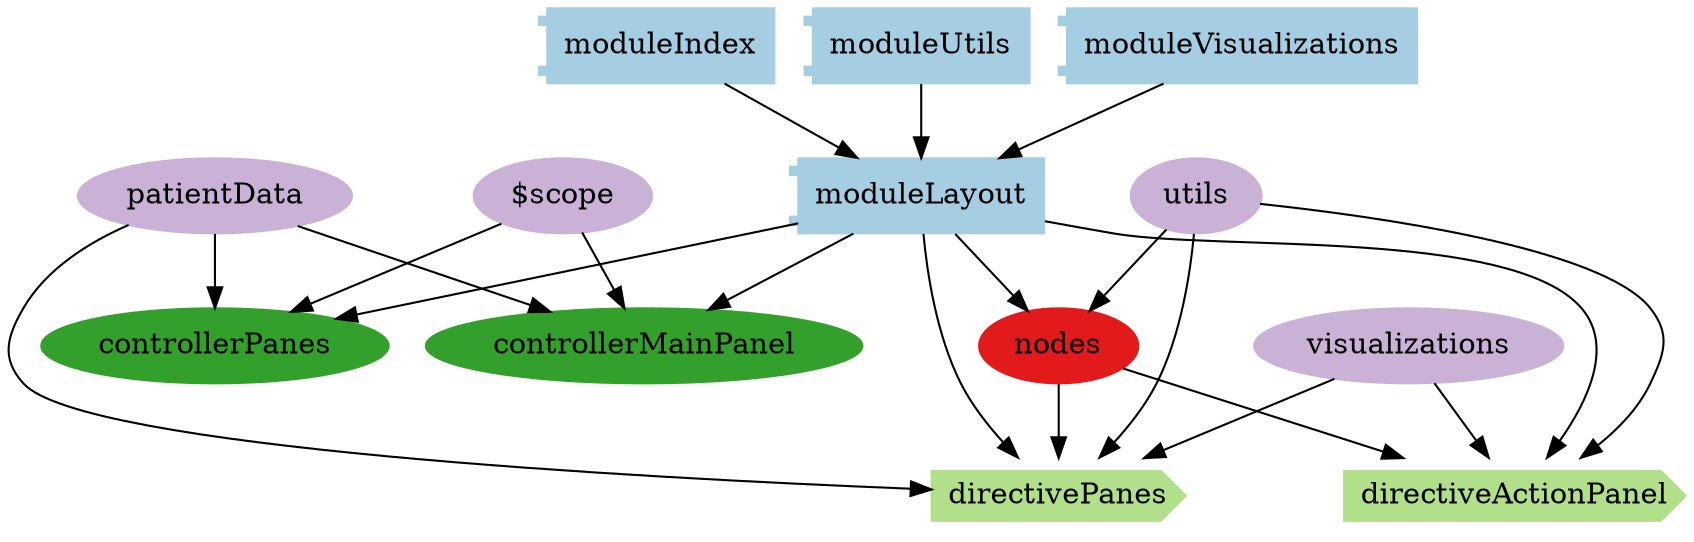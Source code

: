 digraph dependencies {
  node[shape="component",style="filled",colorscheme=paired12]


    node[shape="component"]
    "moduleLayout"[label="moduleLayout", color=1]

    
      "moduleIndex"[label="moduleIndex", color=1]
      "moduleIndex" -> "moduleLayout"
    
      "moduleUtils"[label="moduleUtils", color=1]
      "moduleUtils" -> "moduleLayout"
    
      "moduleVisualizations"[label="moduleVisualizations", color=1]
      "moduleVisualizations" -> "moduleLayout"
    


    node[shape="ellipse"]
    


    
      "controllerMainPanel"[label="controllerMainPanel", color=4]
      "moduleLayout" -> "controllerMainPanel"
    
      "controllerPanes"[label="controllerPanes", color=4]
      "moduleLayout" -> "controllerPanes"
    

    

    
      "nodes"[label="nodes", color=6]
      "moduleLayout" -> "nodes"
    

    node[shape="cds"]
    

    
      "directiveActionPanel"[label="directiveActionPanel", color=3]
      "moduleLayout" -> "directiveActionPanel"
    
      "directivePanes"[label="directivePanes", color=3]
      "moduleLayout" -> "directivePanes"
    









    node[shape="ellipse",style="filled", color=9]
    

    
      
        "visualizations"[label="visualizations"]
        "visualizations" -> "directiveActionPanel"
      
        "utils"[label="utils"]
        "utils" -> "directiveActionPanel"
      
        "nodes"[label="nodes"]
        "nodes" -> "directiveActionPanel"
      
    
      
        "utils"[label="utils"]
        "utils" -> "directivePanes"
      
        "nodes"[label="nodes"]
        "nodes" -> "directivePanes"
      
        "patientData"[label="patientData"]
        "patientData" -> "directivePanes"
      
        "visualizations"[label="visualizations"]
        "visualizations" -> "directivePanes"
      
    


    
      
        "$scope"[label="$scope"]
        "$scope" -> "controllerMainPanel"
      
        "patientData"[label="patientData"]
        "patientData" -> "controllerMainPanel"
      
    
      
        "$scope"[label="$scope"]
        "$scope" -> "controllerPanes"
      
        "patientData"[label="patientData"]
        "patientData" -> "controllerPanes"
      
    

    

    
      
        "utils"[label="utils"]
        "utils" -> "nodes"
      
    

    


}

